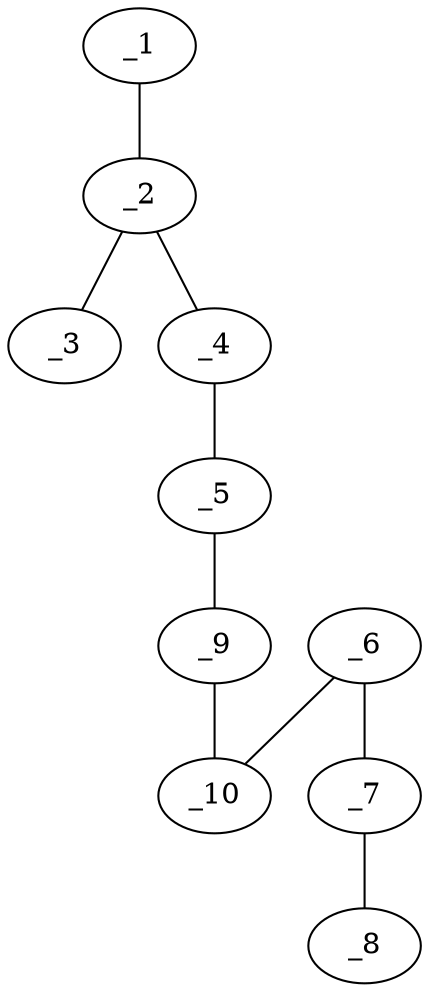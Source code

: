 graph molid657818 {
	_1	 [charge=0,
		chem=1,
		symbol="C  ",
		x=2,
		y="0.75"];
	_2	 [charge=0,
		chem=1,
		symbol="C  ",
		x="2.866",
		y="0.25"];
	_1 -- _2	 [valence=1];
	_3	 [charge=0,
		chem=1,
		symbol="C  ",
		x="2.866",
		y="-0.75"];
	_2 -- _3	 [valence=2];
	_4	 [charge=0,
		chem=2,
		symbol="O  ",
		x="3.7321",
		y="0.75"];
	_2 -- _4	 [valence=1];
	_5	 [charge=0,
		chem=1,
		symbol="C  ",
		x="4.5981",
		y="0.25"];
	_4 -- _5	 [valence=1];
	_9	 [charge=0,
		chem=2,
		symbol="O  ",
		x="5.4641",
		y="0.75"];
	_5 -- _9	 [valence=1];
	_6	 [charge=0,
		chem=1,
		symbol="C  ",
		x="7.1962",
		y="0.75"];
	_7	 [charge=0,
		chem=2,
		symbol="O  ",
		x="8.0622",
		y="0.25"];
	_6 -- _7	 [valence=1];
	_10	 [charge=0,
		chem=1,
		symbol="C  ",
		x="6.3301",
		y="0.25"];
	_6 -- _10	 [valence=1];
	_8	 [charge=0,
		chem=1,
		symbol="C  ",
		x="8.9282",
		y="0.75"];
	_7 -- _8	 [valence=1];
	_9 -- _10	 [valence=1];
}
